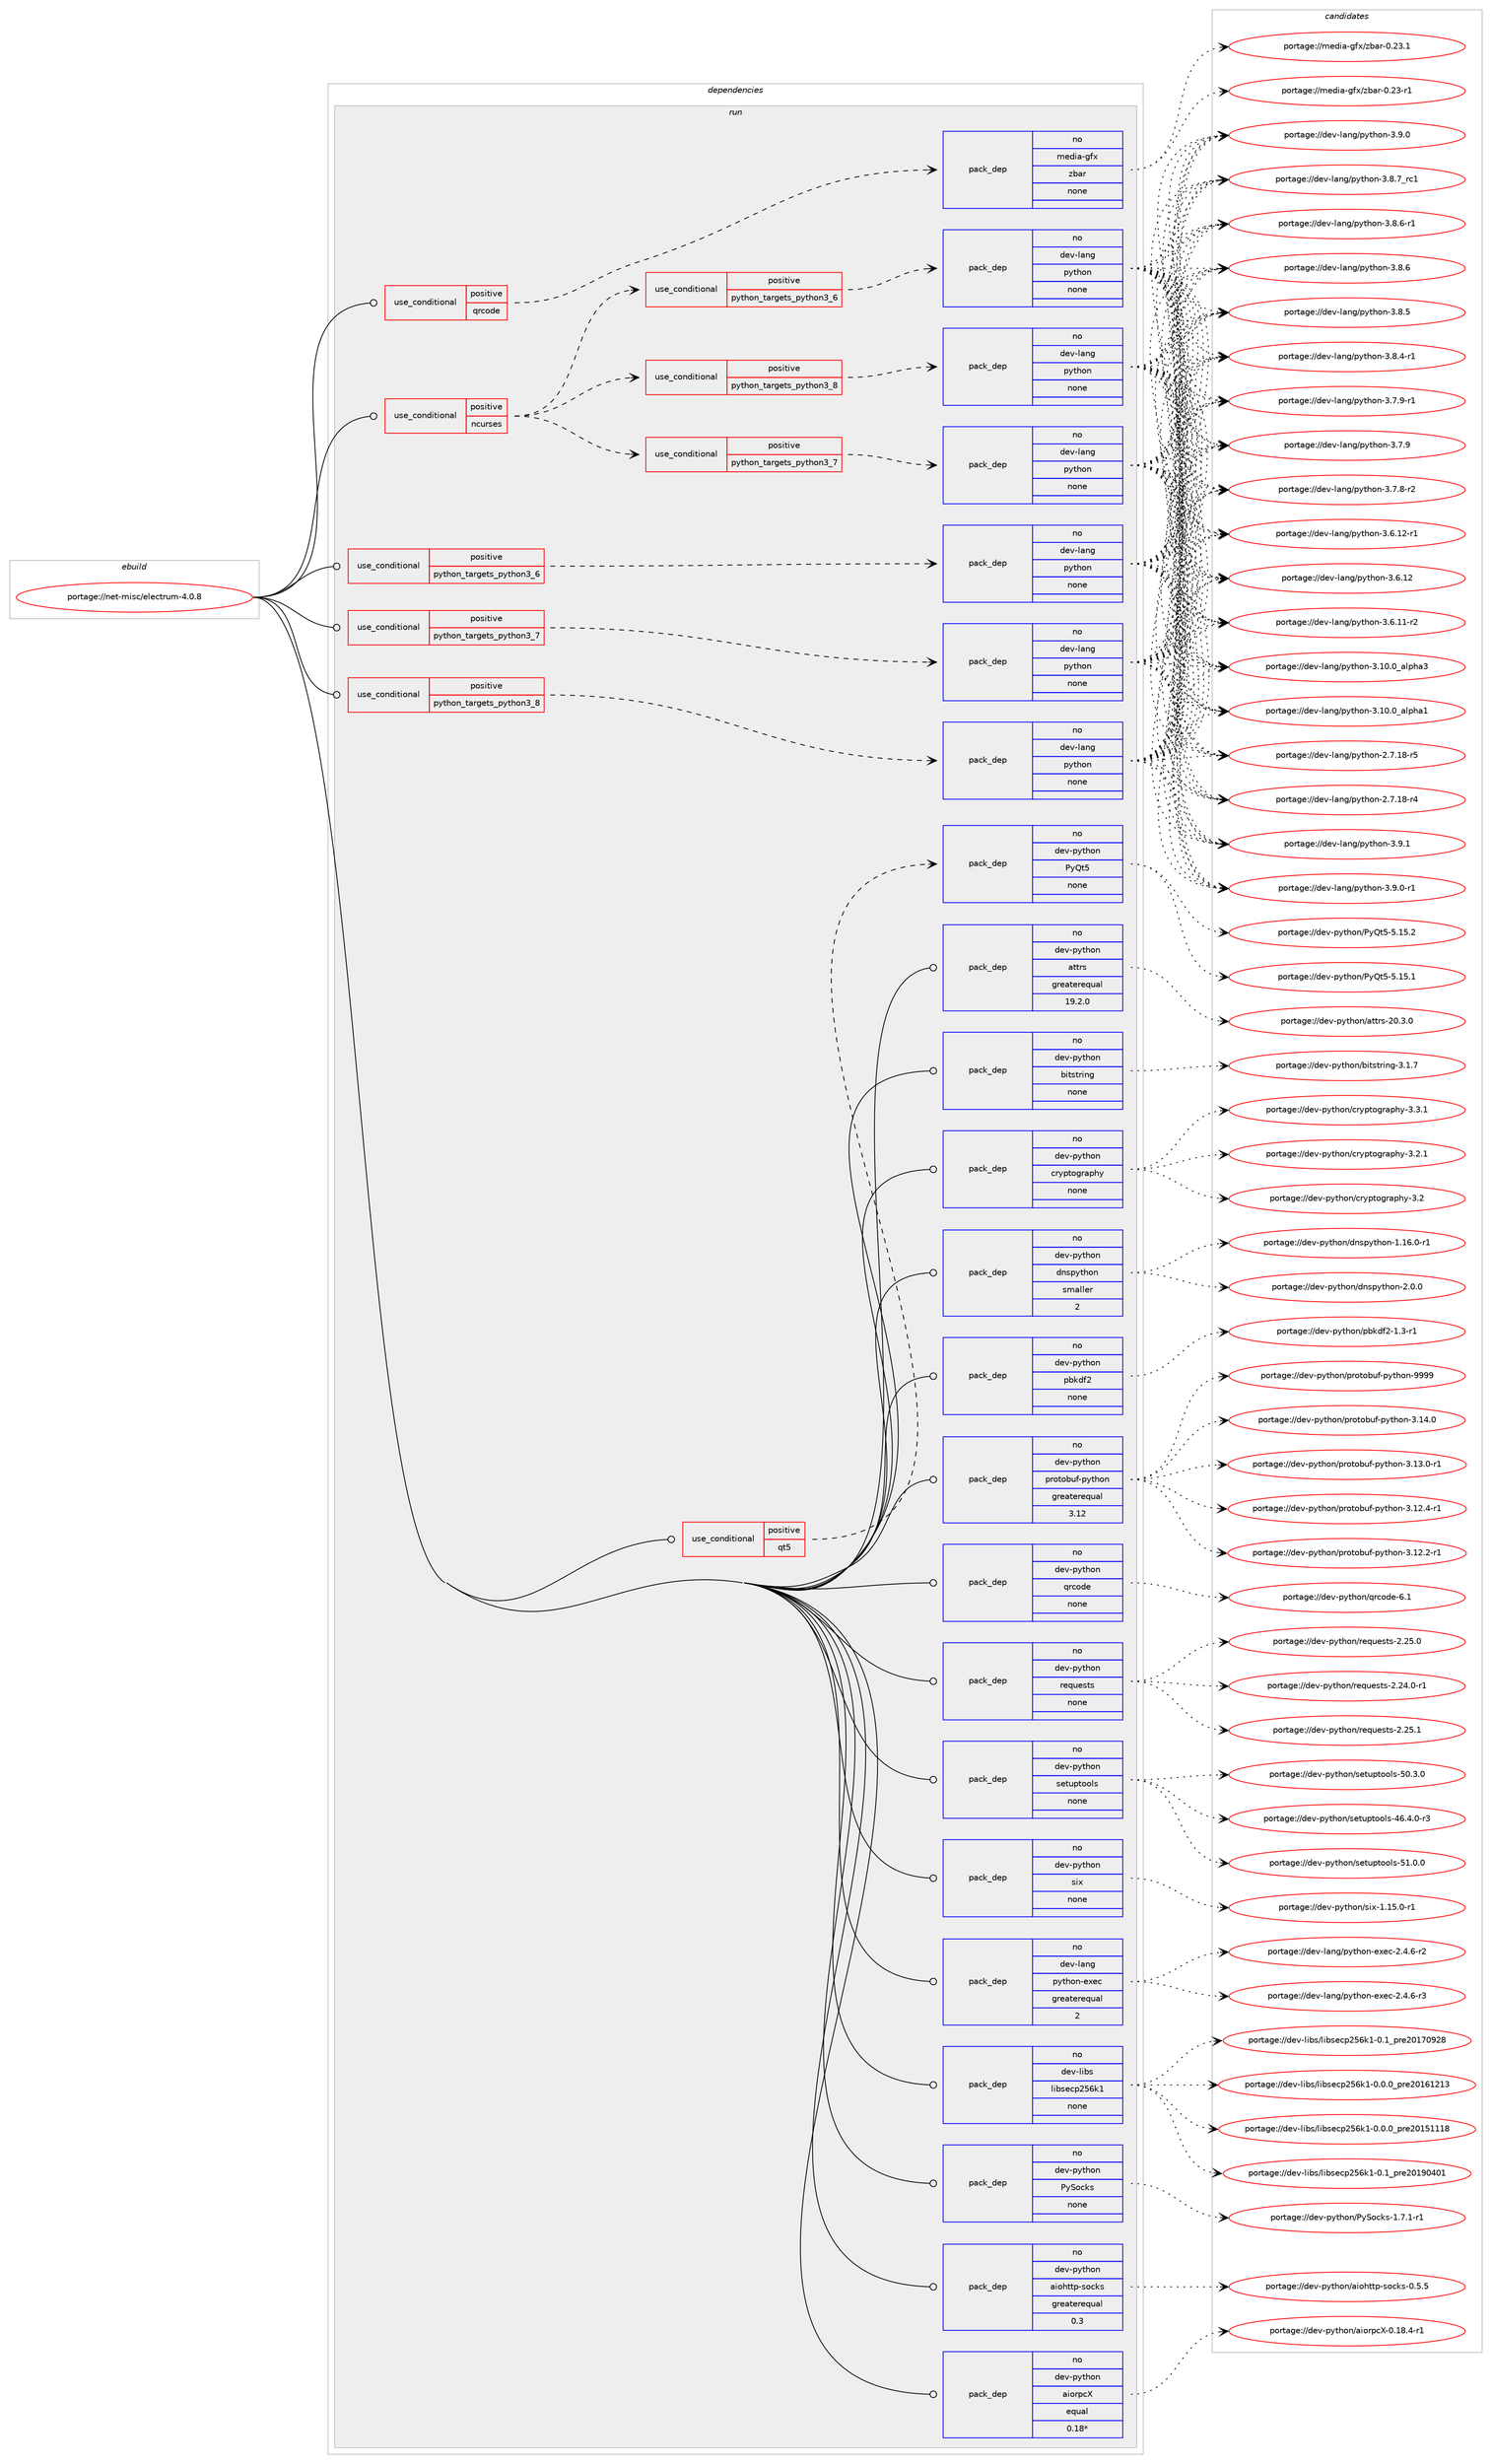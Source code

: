 digraph prolog {

# *************
# Graph options
# *************

newrank=true;
concentrate=true;
compound=true;
graph [rankdir=LR,fontname=Helvetica,fontsize=10,ranksep=1.5];#, ranksep=2.5, nodesep=0.2];
edge  [arrowhead=vee];
node  [fontname=Helvetica,fontsize=10];

# **********
# The ebuild
# **********

subgraph cluster_leftcol {
color=gray;
rank=same;
label=<<i>ebuild</i>>;
id [label="portage://net-misc/electrum-4.0.8", color=red, width=4, href="../net-misc/electrum-4.0.8.svg"];
}

# ****************
# The dependencies
# ****************

subgraph cluster_midcol {
color=gray;
label=<<i>dependencies</i>>;
subgraph cluster_compile {
fillcolor="#eeeeee";
style=filled;
label=<<i>compile</i>>;
}
subgraph cluster_compileandrun {
fillcolor="#eeeeee";
style=filled;
label=<<i>compile and run</i>>;
}
subgraph cluster_run {
fillcolor="#eeeeee";
style=filled;
label=<<i>run</i>>;
subgraph cond2432 {
dependency9612 [label=<<TABLE BORDER="0" CELLBORDER="1" CELLSPACING="0" CELLPADDING="4"><TR><TD ROWSPAN="3" CELLPADDING="10">use_conditional</TD></TR><TR><TD>positive</TD></TR><TR><TD>ncurses</TD></TR></TABLE>>, shape=none, color=red];
subgraph cond2433 {
dependency9613 [label=<<TABLE BORDER="0" CELLBORDER="1" CELLSPACING="0" CELLPADDING="4"><TR><TD ROWSPAN="3" CELLPADDING="10">use_conditional</TD></TR><TR><TD>positive</TD></TR><TR><TD>python_targets_python3_6</TD></TR></TABLE>>, shape=none, color=red];
subgraph pack7062 {
dependency9614 [label=<<TABLE BORDER="0" CELLBORDER="1" CELLSPACING="0" CELLPADDING="4" WIDTH="220"><TR><TD ROWSPAN="6" CELLPADDING="30">pack_dep</TD></TR><TR><TD WIDTH="110">no</TD></TR><TR><TD>dev-lang</TD></TR><TR><TD>python</TD></TR><TR><TD>none</TD></TR><TR><TD></TD></TR></TABLE>>, shape=none, color=blue];
}
dependency9613:e -> dependency9614:w [weight=20,style="dashed",arrowhead="vee"];
}
dependency9612:e -> dependency9613:w [weight=20,style="dashed",arrowhead="vee"];
subgraph cond2434 {
dependency9615 [label=<<TABLE BORDER="0" CELLBORDER="1" CELLSPACING="0" CELLPADDING="4"><TR><TD ROWSPAN="3" CELLPADDING="10">use_conditional</TD></TR><TR><TD>positive</TD></TR><TR><TD>python_targets_python3_7</TD></TR></TABLE>>, shape=none, color=red];
subgraph pack7063 {
dependency9616 [label=<<TABLE BORDER="0" CELLBORDER="1" CELLSPACING="0" CELLPADDING="4" WIDTH="220"><TR><TD ROWSPAN="6" CELLPADDING="30">pack_dep</TD></TR><TR><TD WIDTH="110">no</TD></TR><TR><TD>dev-lang</TD></TR><TR><TD>python</TD></TR><TR><TD>none</TD></TR><TR><TD></TD></TR></TABLE>>, shape=none, color=blue];
}
dependency9615:e -> dependency9616:w [weight=20,style="dashed",arrowhead="vee"];
}
dependency9612:e -> dependency9615:w [weight=20,style="dashed",arrowhead="vee"];
subgraph cond2435 {
dependency9617 [label=<<TABLE BORDER="0" CELLBORDER="1" CELLSPACING="0" CELLPADDING="4"><TR><TD ROWSPAN="3" CELLPADDING="10">use_conditional</TD></TR><TR><TD>positive</TD></TR><TR><TD>python_targets_python3_8</TD></TR></TABLE>>, shape=none, color=red];
subgraph pack7064 {
dependency9618 [label=<<TABLE BORDER="0" CELLBORDER="1" CELLSPACING="0" CELLPADDING="4" WIDTH="220"><TR><TD ROWSPAN="6" CELLPADDING="30">pack_dep</TD></TR><TR><TD WIDTH="110">no</TD></TR><TR><TD>dev-lang</TD></TR><TR><TD>python</TD></TR><TR><TD>none</TD></TR><TR><TD></TD></TR></TABLE>>, shape=none, color=blue];
}
dependency9617:e -> dependency9618:w [weight=20,style="dashed",arrowhead="vee"];
}
dependency9612:e -> dependency9617:w [weight=20,style="dashed",arrowhead="vee"];
}
id:e -> dependency9612:w [weight=20,style="solid",arrowhead="odot"];
subgraph cond2436 {
dependency9619 [label=<<TABLE BORDER="0" CELLBORDER="1" CELLSPACING="0" CELLPADDING="4"><TR><TD ROWSPAN="3" CELLPADDING="10">use_conditional</TD></TR><TR><TD>positive</TD></TR><TR><TD>python_targets_python3_6</TD></TR></TABLE>>, shape=none, color=red];
subgraph pack7065 {
dependency9620 [label=<<TABLE BORDER="0" CELLBORDER="1" CELLSPACING="0" CELLPADDING="4" WIDTH="220"><TR><TD ROWSPAN="6" CELLPADDING="30">pack_dep</TD></TR><TR><TD WIDTH="110">no</TD></TR><TR><TD>dev-lang</TD></TR><TR><TD>python</TD></TR><TR><TD>none</TD></TR><TR><TD></TD></TR></TABLE>>, shape=none, color=blue];
}
dependency9619:e -> dependency9620:w [weight=20,style="dashed",arrowhead="vee"];
}
id:e -> dependency9619:w [weight=20,style="solid",arrowhead="odot"];
subgraph cond2437 {
dependency9621 [label=<<TABLE BORDER="0" CELLBORDER="1" CELLSPACING="0" CELLPADDING="4"><TR><TD ROWSPAN="3" CELLPADDING="10">use_conditional</TD></TR><TR><TD>positive</TD></TR><TR><TD>python_targets_python3_7</TD></TR></TABLE>>, shape=none, color=red];
subgraph pack7066 {
dependency9622 [label=<<TABLE BORDER="0" CELLBORDER="1" CELLSPACING="0" CELLPADDING="4" WIDTH="220"><TR><TD ROWSPAN="6" CELLPADDING="30">pack_dep</TD></TR><TR><TD WIDTH="110">no</TD></TR><TR><TD>dev-lang</TD></TR><TR><TD>python</TD></TR><TR><TD>none</TD></TR><TR><TD></TD></TR></TABLE>>, shape=none, color=blue];
}
dependency9621:e -> dependency9622:w [weight=20,style="dashed",arrowhead="vee"];
}
id:e -> dependency9621:w [weight=20,style="solid",arrowhead="odot"];
subgraph cond2438 {
dependency9623 [label=<<TABLE BORDER="0" CELLBORDER="1" CELLSPACING="0" CELLPADDING="4"><TR><TD ROWSPAN="3" CELLPADDING="10">use_conditional</TD></TR><TR><TD>positive</TD></TR><TR><TD>python_targets_python3_8</TD></TR></TABLE>>, shape=none, color=red];
subgraph pack7067 {
dependency9624 [label=<<TABLE BORDER="0" CELLBORDER="1" CELLSPACING="0" CELLPADDING="4" WIDTH="220"><TR><TD ROWSPAN="6" CELLPADDING="30">pack_dep</TD></TR><TR><TD WIDTH="110">no</TD></TR><TR><TD>dev-lang</TD></TR><TR><TD>python</TD></TR><TR><TD>none</TD></TR><TR><TD></TD></TR></TABLE>>, shape=none, color=blue];
}
dependency9623:e -> dependency9624:w [weight=20,style="dashed",arrowhead="vee"];
}
id:e -> dependency9623:w [weight=20,style="solid",arrowhead="odot"];
subgraph cond2439 {
dependency9625 [label=<<TABLE BORDER="0" CELLBORDER="1" CELLSPACING="0" CELLPADDING="4"><TR><TD ROWSPAN="3" CELLPADDING="10">use_conditional</TD></TR><TR><TD>positive</TD></TR><TR><TD>qrcode</TD></TR></TABLE>>, shape=none, color=red];
subgraph pack7068 {
dependency9626 [label=<<TABLE BORDER="0" CELLBORDER="1" CELLSPACING="0" CELLPADDING="4" WIDTH="220"><TR><TD ROWSPAN="6" CELLPADDING="30">pack_dep</TD></TR><TR><TD WIDTH="110">no</TD></TR><TR><TD>media-gfx</TD></TR><TR><TD>zbar</TD></TR><TR><TD>none</TD></TR><TR><TD></TD></TR></TABLE>>, shape=none, color=blue];
}
dependency9625:e -> dependency9626:w [weight=20,style="dashed",arrowhead="vee"];
}
id:e -> dependency9625:w [weight=20,style="solid",arrowhead="odot"];
subgraph cond2440 {
dependency9627 [label=<<TABLE BORDER="0" CELLBORDER="1" CELLSPACING="0" CELLPADDING="4"><TR><TD ROWSPAN="3" CELLPADDING="10">use_conditional</TD></TR><TR><TD>positive</TD></TR><TR><TD>qt5</TD></TR></TABLE>>, shape=none, color=red];
subgraph pack7069 {
dependency9628 [label=<<TABLE BORDER="0" CELLBORDER="1" CELLSPACING="0" CELLPADDING="4" WIDTH="220"><TR><TD ROWSPAN="6" CELLPADDING="30">pack_dep</TD></TR><TR><TD WIDTH="110">no</TD></TR><TR><TD>dev-python</TD></TR><TR><TD>PyQt5</TD></TR><TR><TD>none</TD></TR><TR><TD></TD></TR></TABLE>>, shape=none, color=blue];
}
dependency9627:e -> dependency9628:w [weight=20,style="dashed",arrowhead="vee"];
}
id:e -> dependency9627:w [weight=20,style="solid",arrowhead="odot"];
subgraph pack7070 {
dependency9629 [label=<<TABLE BORDER="0" CELLBORDER="1" CELLSPACING="0" CELLPADDING="4" WIDTH="220"><TR><TD ROWSPAN="6" CELLPADDING="30">pack_dep</TD></TR><TR><TD WIDTH="110">no</TD></TR><TR><TD>dev-lang</TD></TR><TR><TD>python-exec</TD></TR><TR><TD>greaterequal</TD></TR><TR><TD>2</TD></TR></TABLE>>, shape=none, color=blue];
}
id:e -> dependency9629:w [weight=20,style="solid",arrowhead="odot"];
subgraph pack7071 {
dependency9630 [label=<<TABLE BORDER="0" CELLBORDER="1" CELLSPACING="0" CELLPADDING="4" WIDTH="220"><TR><TD ROWSPAN="6" CELLPADDING="30">pack_dep</TD></TR><TR><TD WIDTH="110">no</TD></TR><TR><TD>dev-libs</TD></TR><TR><TD>libsecp256k1</TD></TR><TR><TD>none</TD></TR><TR><TD></TD></TR></TABLE>>, shape=none, color=blue];
}
id:e -> dependency9630:w [weight=20,style="solid",arrowhead="odot"];
subgraph pack7072 {
dependency9631 [label=<<TABLE BORDER="0" CELLBORDER="1" CELLSPACING="0" CELLPADDING="4" WIDTH="220"><TR><TD ROWSPAN="6" CELLPADDING="30">pack_dep</TD></TR><TR><TD WIDTH="110">no</TD></TR><TR><TD>dev-python</TD></TR><TR><TD>PySocks</TD></TR><TR><TD>none</TD></TR><TR><TD></TD></TR></TABLE>>, shape=none, color=blue];
}
id:e -> dependency9631:w [weight=20,style="solid",arrowhead="odot"];
subgraph pack7073 {
dependency9632 [label=<<TABLE BORDER="0" CELLBORDER="1" CELLSPACING="0" CELLPADDING="4" WIDTH="220"><TR><TD ROWSPAN="6" CELLPADDING="30">pack_dep</TD></TR><TR><TD WIDTH="110">no</TD></TR><TR><TD>dev-python</TD></TR><TR><TD>aiohttp-socks</TD></TR><TR><TD>greaterequal</TD></TR><TR><TD>0.3</TD></TR></TABLE>>, shape=none, color=blue];
}
id:e -> dependency9632:w [weight=20,style="solid",arrowhead="odot"];
subgraph pack7074 {
dependency9633 [label=<<TABLE BORDER="0" CELLBORDER="1" CELLSPACING="0" CELLPADDING="4" WIDTH="220"><TR><TD ROWSPAN="6" CELLPADDING="30">pack_dep</TD></TR><TR><TD WIDTH="110">no</TD></TR><TR><TD>dev-python</TD></TR><TR><TD>aiorpcX</TD></TR><TR><TD>equal</TD></TR><TR><TD>0.18*</TD></TR></TABLE>>, shape=none, color=blue];
}
id:e -> dependency9633:w [weight=20,style="solid",arrowhead="odot"];
subgraph pack7075 {
dependency9634 [label=<<TABLE BORDER="0" CELLBORDER="1" CELLSPACING="0" CELLPADDING="4" WIDTH="220"><TR><TD ROWSPAN="6" CELLPADDING="30">pack_dep</TD></TR><TR><TD WIDTH="110">no</TD></TR><TR><TD>dev-python</TD></TR><TR><TD>attrs</TD></TR><TR><TD>greaterequal</TD></TR><TR><TD>19.2.0</TD></TR></TABLE>>, shape=none, color=blue];
}
id:e -> dependency9634:w [weight=20,style="solid",arrowhead="odot"];
subgraph pack7076 {
dependency9635 [label=<<TABLE BORDER="0" CELLBORDER="1" CELLSPACING="0" CELLPADDING="4" WIDTH="220"><TR><TD ROWSPAN="6" CELLPADDING="30">pack_dep</TD></TR><TR><TD WIDTH="110">no</TD></TR><TR><TD>dev-python</TD></TR><TR><TD>bitstring</TD></TR><TR><TD>none</TD></TR><TR><TD></TD></TR></TABLE>>, shape=none, color=blue];
}
id:e -> dependency9635:w [weight=20,style="solid",arrowhead="odot"];
subgraph pack7077 {
dependency9636 [label=<<TABLE BORDER="0" CELLBORDER="1" CELLSPACING="0" CELLPADDING="4" WIDTH="220"><TR><TD ROWSPAN="6" CELLPADDING="30">pack_dep</TD></TR><TR><TD WIDTH="110">no</TD></TR><TR><TD>dev-python</TD></TR><TR><TD>cryptography</TD></TR><TR><TD>none</TD></TR><TR><TD></TD></TR></TABLE>>, shape=none, color=blue];
}
id:e -> dependency9636:w [weight=20,style="solid",arrowhead="odot"];
subgraph pack7078 {
dependency9637 [label=<<TABLE BORDER="0" CELLBORDER="1" CELLSPACING="0" CELLPADDING="4" WIDTH="220"><TR><TD ROWSPAN="6" CELLPADDING="30">pack_dep</TD></TR><TR><TD WIDTH="110">no</TD></TR><TR><TD>dev-python</TD></TR><TR><TD>dnspython</TD></TR><TR><TD>smaller</TD></TR><TR><TD>2</TD></TR></TABLE>>, shape=none, color=blue];
}
id:e -> dependency9637:w [weight=20,style="solid",arrowhead="odot"];
subgraph pack7079 {
dependency9638 [label=<<TABLE BORDER="0" CELLBORDER="1" CELLSPACING="0" CELLPADDING="4" WIDTH="220"><TR><TD ROWSPAN="6" CELLPADDING="30">pack_dep</TD></TR><TR><TD WIDTH="110">no</TD></TR><TR><TD>dev-python</TD></TR><TR><TD>pbkdf2</TD></TR><TR><TD>none</TD></TR><TR><TD></TD></TR></TABLE>>, shape=none, color=blue];
}
id:e -> dependency9638:w [weight=20,style="solid",arrowhead="odot"];
subgraph pack7080 {
dependency9639 [label=<<TABLE BORDER="0" CELLBORDER="1" CELLSPACING="0" CELLPADDING="4" WIDTH="220"><TR><TD ROWSPAN="6" CELLPADDING="30">pack_dep</TD></TR><TR><TD WIDTH="110">no</TD></TR><TR><TD>dev-python</TD></TR><TR><TD>protobuf-python</TD></TR><TR><TD>greaterequal</TD></TR><TR><TD>3.12</TD></TR></TABLE>>, shape=none, color=blue];
}
id:e -> dependency9639:w [weight=20,style="solid",arrowhead="odot"];
subgraph pack7081 {
dependency9640 [label=<<TABLE BORDER="0" CELLBORDER="1" CELLSPACING="0" CELLPADDING="4" WIDTH="220"><TR><TD ROWSPAN="6" CELLPADDING="30">pack_dep</TD></TR><TR><TD WIDTH="110">no</TD></TR><TR><TD>dev-python</TD></TR><TR><TD>qrcode</TD></TR><TR><TD>none</TD></TR><TR><TD></TD></TR></TABLE>>, shape=none, color=blue];
}
id:e -> dependency9640:w [weight=20,style="solid",arrowhead="odot"];
subgraph pack7082 {
dependency9641 [label=<<TABLE BORDER="0" CELLBORDER="1" CELLSPACING="0" CELLPADDING="4" WIDTH="220"><TR><TD ROWSPAN="6" CELLPADDING="30">pack_dep</TD></TR><TR><TD WIDTH="110">no</TD></TR><TR><TD>dev-python</TD></TR><TR><TD>requests</TD></TR><TR><TD>none</TD></TR><TR><TD></TD></TR></TABLE>>, shape=none, color=blue];
}
id:e -> dependency9641:w [weight=20,style="solid",arrowhead="odot"];
subgraph pack7083 {
dependency9642 [label=<<TABLE BORDER="0" CELLBORDER="1" CELLSPACING="0" CELLPADDING="4" WIDTH="220"><TR><TD ROWSPAN="6" CELLPADDING="30">pack_dep</TD></TR><TR><TD WIDTH="110">no</TD></TR><TR><TD>dev-python</TD></TR><TR><TD>setuptools</TD></TR><TR><TD>none</TD></TR><TR><TD></TD></TR></TABLE>>, shape=none, color=blue];
}
id:e -> dependency9642:w [weight=20,style="solid",arrowhead="odot"];
subgraph pack7084 {
dependency9643 [label=<<TABLE BORDER="0" CELLBORDER="1" CELLSPACING="0" CELLPADDING="4" WIDTH="220"><TR><TD ROWSPAN="6" CELLPADDING="30">pack_dep</TD></TR><TR><TD WIDTH="110">no</TD></TR><TR><TD>dev-python</TD></TR><TR><TD>six</TD></TR><TR><TD>none</TD></TR><TR><TD></TD></TR></TABLE>>, shape=none, color=blue];
}
id:e -> dependency9643:w [weight=20,style="solid",arrowhead="odot"];
}
}

# **************
# The candidates
# **************

subgraph cluster_choices {
rank=same;
color=gray;
label=<<i>candidates</i>>;

subgraph choice7062 {
color=black;
nodesep=1;
choice100101118451089711010347112121116104111110455146574649 [label="portage://dev-lang/python-3.9.1", color=red, width=4,href="../dev-lang/python-3.9.1.svg"];
choice1001011184510897110103471121211161041111104551465746484511449 [label="portage://dev-lang/python-3.9.0-r1", color=red, width=4,href="../dev-lang/python-3.9.0-r1.svg"];
choice100101118451089711010347112121116104111110455146574648 [label="portage://dev-lang/python-3.9.0", color=red, width=4,href="../dev-lang/python-3.9.0.svg"];
choice100101118451089711010347112121116104111110455146564655951149949 [label="portage://dev-lang/python-3.8.7_rc1", color=red, width=4,href="../dev-lang/python-3.8.7_rc1.svg"];
choice1001011184510897110103471121211161041111104551465646544511449 [label="portage://dev-lang/python-3.8.6-r1", color=red, width=4,href="../dev-lang/python-3.8.6-r1.svg"];
choice100101118451089711010347112121116104111110455146564654 [label="portage://dev-lang/python-3.8.6", color=red, width=4,href="../dev-lang/python-3.8.6.svg"];
choice100101118451089711010347112121116104111110455146564653 [label="portage://dev-lang/python-3.8.5", color=red, width=4,href="../dev-lang/python-3.8.5.svg"];
choice1001011184510897110103471121211161041111104551465646524511449 [label="portage://dev-lang/python-3.8.4-r1", color=red, width=4,href="../dev-lang/python-3.8.4-r1.svg"];
choice1001011184510897110103471121211161041111104551465546574511449 [label="portage://dev-lang/python-3.7.9-r1", color=red, width=4,href="../dev-lang/python-3.7.9-r1.svg"];
choice100101118451089711010347112121116104111110455146554657 [label="portage://dev-lang/python-3.7.9", color=red, width=4,href="../dev-lang/python-3.7.9.svg"];
choice1001011184510897110103471121211161041111104551465546564511450 [label="portage://dev-lang/python-3.7.8-r2", color=red, width=4,href="../dev-lang/python-3.7.8-r2.svg"];
choice100101118451089711010347112121116104111110455146544649504511449 [label="portage://dev-lang/python-3.6.12-r1", color=red, width=4,href="../dev-lang/python-3.6.12-r1.svg"];
choice10010111845108971101034711212111610411111045514654464950 [label="portage://dev-lang/python-3.6.12", color=red, width=4,href="../dev-lang/python-3.6.12.svg"];
choice100101118451089711010347112121116104111110455146544649494511450 [label="portage://dev-lang/python-3.6.11-r2", color=red, width=4,href="../dev-lang/python-3.6.11-r2.svg"];
choice1001011184510897110103471121211161041111104551464948464895971081121049751 [label="portage://dev-lang/python-3.10.0_alpha3", color=red, width=4,href="../dev-lang/python-3.10.0_alpha3.svg"];
choice1001011184510897110103471121211161041111104551464948464895971081121049749 [label="portage://dev-lang/python-3.10.0_alpha1", color=red, width=4,href="../dev-lang/python-3.10.0_alpha1.svg"];
choice100101118451089711010347112121116104111110455046554649564511453 [label="portage://dev-lang/python-2.7.18-r5", color=red, width=4,href="../dev-lang/python-2.7.18-r5.svg"];
choice100101118451089711010347112121116104111110455046554649564511452 [label="portage://dev-lang/python-2.7.18-r4", color=red, width=4,href="../dev-lang/python-2.7.18-r4.svg"];
dependency9614:e -> choice100101118451089711010347112121116104111110455146574649:w [style=dotted,weight="100"];
dependency9614:e -> choice1001011184510897110103471121211161041111104551465746484511449:w [style=dotted,weight="100"];
dependency9614:e -> choice100101118451089711010347112121116104111110455146574648:w [style=dotted,weight="100"];
dependency9614:e -> choice100101118451089711010347112121116104111110455146564655951149949:w [style=dotted,weight="100"];
dependency9614:e -> choice1001011184510897110103471121211161041111104551465646544511449:w [style=dotted,weight="100"];
dependency9614:e -> choice100101118451089711010347112121116104111110455146564654:w [style=dotted,weight="100"];
dependency9614:e -> choice100101118451089711010347112121116104111110455146564653:w [style=dotted,weight="100"];
dependency9614:e -> choice1001011184510897110103471121211161041111104551465646524511449:w [style=dotted,weight="100"];
dependency9614:e -> choice1001011184510897110103471121211161041111104551465546574511449:w [style=dotted,weight="100"];
dependency9614:e -> choice100101118451089711010347112121116104111110455146554657:w [style=dotted,weight="100"];
dependency9614:e -> choice1001011184510897110103471121211161041111104551465546564511450:w [style=dotted,weight="100"];
dependency9614:e -> choice100101118451089711010347112121116104111110455146544649504511449:w [style=dotted,weight="100"];
dependency9614:e -> choice10010111845108971101034711212111610411111045514654464950:w [style=dotted,weight="100"];
dependency9614:e -> choice100101118451089711010347112121116104111110455146544649494511450:w [style=dotted,weight="100"];
dependency9614:e -> choice1001011184510897110103471121211161041111104551464948464895971081121049751:w [style=dotted,weight="100"];
dependency9614:e -> choice1001011184510897110103471121211161041111104551464948464895971081121049749:w [style=dotted,weight="100"];
dependency9614:e -> choice100101118451089711010347112121116104111110455046554649564511453:w [style=dotted,weight="100"];
dependency9614:e -> choice100101118451089711010347112121116104111110455046554649564511452:w [style=dotted,weight="100"];
}
subgraph choice7063 {
color=black;
nodesep=1;
choice100101118451089711010347112121116104111110455146574649 [label="portage://dev-lang/python-3.9.1", color=red, width=4,href="../dev-lang/python-3.9.1.svg"];
choice1001011184510897110103471121211161041111104551465746484511449 [label="portage://dev-lang/python-3.9.0-r1", color=red, width=4,href="../dev-lang/python-3.9.0-r1.svg"];
choice100101118451089711010347112121116104111110455146574648 [label="portage://dev-lang/python-3.9.0", color=red, width=4,href="../dev-lang/python-3.9.0.svg"];
choice100101118451089711010347112121116104111110455146564655951149949 [label="portage://dev-lang/python-3.8.7_rc1", color=red, width=4,href="../dev-lang/python-3.8.7_rc1.svg"];
choice1001011184510897110103471121211161041111104551465646544511449 [label="portage://dev-lang/python-3.8.6-r1", color=red, width=4,href="../dev-lang/python-3.8.6-r1.svg"];
choice100101118451089711010347112121116104111110455146564654 [label="portage://dev-lang/python-3.8.6", color=red, width=4,href="../dev-lang/python-3.8.6.svg"];
choice100101118451089711010347112121116104111110455146564653 [label="portage://dev-lang/python-3.8.5", color=red, width=4,href="../dev-lang/python-3.8.5.svg"];
choice1001011184510897110103471121211161041111104551465646524511449 [label="portage://dev-lang/python-3.8.4-r1", color=red, width=4,href="../dev-lang/python-3.8.4-r1.svg"];
choice1001011184510897110103471121211161041111104551465546574511449 [label="portage://dev-lang/python-3.7.9-r1", color=red, width=4,href="../dev-lang/python-3.7.9-r1.svg"];
choice100101118451089711010347112121116104111110455146554657 [label="portage://dev-lang/python-3.7.9", color=red, width=4,href="../dev-lang/python-3.7.9.svg"];
choice1001011184510897110103471121211161041111104551465546564511450 [label="portage://dev-lang/python-3.7.8-r2", color=red, width=4,href="../dev-lang/python-3.7.8-r2.svg"];
choice100101118451089711010347112121116104111110455146544649504511449 [label="portage://dev-lang/python-3.6.12-r1", color=red, width=4,href="../dev-lang/python-3.6.12-r1.svg"];
choice10010111845108971101034711212111610411111045514654464950 [label="portage://dev-lang/python-3.6.12", color=red, width=4,href="../dev-lang/python-3.6.12.svg"];
choice100101118451089711010347112121116104111110455146544649494511450 [label="portage://dev-lang/python-3.6.11-r2", color=red, width=4,href="../dev-lang/python-3.6.11-r2.svg"];
choice1001011184510897110103471121211161041111104551464948464895971081121049751 [label="portage://dev-lang/python-3.10.0_alpha3", color=red, width=4,href="../dev-lang/python-3.10.0_alpha3.svg"];
choice1001011184510897110103471121211161041111104551464948464895971081121049749 [label="portage://dev-lang/python-3.10.0_alpha1", color=red, width=4,href="../dev-lang/python-3.10.0_alpha1.svg"];
choice100101118451089711010347112121116104111110455046554649564511453 [label="portage://dev-lang/python-2.7.18-r5", color=red, width=4,href="../dev-lang/python-2.7.18-r5.svg"];
choice100101118451089711010347112121116104111110455046554649564511452 [label="portage://dev-lang/python-2.7.18-r4", color=red, width=4,href="../dev-lang/python-2.7.18-r4.svg"];
dependency9616:e -> choice100101118451089711010347112121116104111110455146574649:w [style=dotted,weight="100"];
dependency9616:e -> choice1001011184510897110103471121211161041111104551465746484511449:w [style=dotted,weight="100"];
dependency9616:e -> choice100101118451089711010347112121116104111110455146574648:w [style=dotted,weight="100"];
dependency9616:e -> choice100101118451089711010347112121116104111110455146564655951149949:w [style=dotted,weight="100"];
dependency9616:e -> choice1001011184510897110103471121211161041111104551465646544511449:w [style=dotted,weight="100"];
dependency9616:e -> choice100101118451089711010347112121116104111110455146564654:w [style=dotted,weight="100"];
dependency9616:e -> choice100101118451089711010347112121116104111110455146564653:w [style=dotted,weight="100"];
dependency9616:e -> choice1001011184510897110103471121211161041111104551465646524511449:w [style=dotted,weight="100"];
dependency9616:e -> choice1001011184510897110103471121211161041111104551465546574511449:w [style=dotted,weight="100"];
dependency9616:e -> choice100101118451089711010347112121116104111110455146554657:w [style=dotted,weight="100"];
dependency9616:e -> choice1001011184510897110103471121211161041111104551465546564511450:w [style=dotted,weight="100"];
dependency9616:e -> choice100101118451089711010347112121116104111110455146544649504511449:w [style=dotted,weight="100"];
dependency9616:e -> choice10010111845108971101034711212111610411111045514654464950:w [style=dotted,weight="100"];
dependency9616:e -> choice100101118451089711010347112121116104111110455146544649494511450:w [style=dotted,weight="100"];
dependency9616:e -> choice1001011184510897110103471121211161041111104551464948464895971081121049751:w [style=dotted,weight="100"];
dependency9616:e -> choice1001011184510897110103471121211161041111104551464948464895971081121049749:w [style=dotted,weight="100"];
dependency9616:e -> choice100101118451089711010347112121116104111110455046554649564511453:w [style=dotted,weight="100"];
dependency9616:e -> choice100101118451089711010347112121116104111110455046554649564511452:w [style=dotted,weight="100"];
}
subgraph choice7064 {
color=black;
nodesep=1;
choice100101118451089711010347112121116104111110455146574649 [label="portage://dev-lang/python-3.9.1", color=red, width=4,href="../dev-lang/python-3.9.1.svg"];
choice1001011184510897110103471121211161041111104551465746484511449 [label="portage://dev-lang/python-3.9.0-r1", color=red, width=4,href="../dev-lang/python-3.9.0-r1.svg"];
choice100101118451089711010347112121116104111110455146574648 [label="portage://dev-lang/python-3.9.0", color=red, width=4,href="../dev-lang/python-3.9.0.svg"];
choice100101118451089711010347112121116104111110455146564655951149949 [label="portage://dev-lang/python-3.8.7_rc1", color=red, width=4,href="../dev-lang/python-3.8.7_rc1.svg"];
choice1001011184510897110103471121211161041111104551465646544511449 [label="portage://dev-lang/python-3.8.6-r1", color=red, width=4,href="../dev-lang/python-3.8.6-r1.svg"];
choice100101118451089711010347112121116104111110455146564654 [label="portage://dev-lang/python-3.8.6", color=red, width=4,href="../dev-lang/python-3.8.6.svg"];
choice100101118451089711010347112121116104111110455146564653 [label="portage://dev-lang/python-3.8.5", color=red, width=4,href="../dev-lang/python-3.8.5.svg"];
choice1001011184510897110103471121211161041111104551465646524511449 [label="portage://dev-lang/python-3.8.4-r1", color=red, width=4,href="../dev-lang/python-3.8.4-r1.svg"];
choice1001011184510897110103471121211161041111104551465546574511449 [label="portage://dev-lang/python-3.7.9-r1", color=red, width=4,href="../dev-lang/python-3.7.9-r1.svg"];
choice100101118451089711010347112121116104111110455146554657 [label="portage://dev-lang/python-3.7.9", color=red, width=4,href="../dev-lang/python-3.7.9.svg"];
choice1001011184510897110103471121211161041111104551465546564511450 [label="portage://dev-lang/python-3.7.8-r2", color=red, width=4,href="../dev-lang/python-3.7.8-r2.svg"];
choice100101118451089711010347112121116104111110455146544649504511449 [label="portage://dev-lang/python-3.6.12-r1", color=red, width=4,href="../dev-lang/python-3.6.12-r1.svg"];
choice10010111845108971101034711212111610411111045514654464950 [label="portage://dev-lang/python-3.6.12", color=red, width=4,href="../dev-lang/python-3.6.12.svg"];
choice100101118451089711010347112121116104111110455146544649494511450 [label="portage://dev-lang/python-3.6.11-r2", color=red, width=4,href="../dev-lang/python-3.6.11-r2.svg"];
choice1001011184510897110103471121211161041111104551464948464895971081121049751 [label="portage://dev-lang/python-3.10.0_alpha3", color=red, width=4,href="../dev-lang/python-3.10.0_alpha3.svg"];
choice1001011184510897110103471121211161041111104551464948464895971081121049749 [label="portage://dev-lang/python-3.10.0_alpha1", color=red, width=4,href="../dev-lang/python-3.10.0_alpha1.svg"];
choice100101118451089711010347112121116104111110455046554649564511453 [label="portage://dev-lang/python-2.7.18-r5", color=red, width=4,href="../dev-lang/python-2.7.18-r5.svg"];
choice100101118451089711010347112121116104111110455046554649564511452 [label="portage://dev-lang/python-2.7.18-r4", color=red, width=4,href="../dev-lang/python-2.7.18-r4.svg"];
dependency9618:e -> choice100101118451089711010347112121116104111110455146574649:w [style=dotted,weight="100"];
dependency9618:e -> choice1001011184510897110103471121211161041111104551465746484511449:w [style=dotted,weight="100"];
dependency9618:e -> choice100101118451089711010347112121116104111110455146574648:w [style=dotted,weight="100"];
dependency9618:e -> choice100101118451089711010347112121116104111110455146564655951149949:w [style=dotted,weight="100"];
dependency9618:e -> choice1001011184510897110103471121211161041111104551465646544511449:w [style=dotted,weight="100"];
dependency9618:e -> choice100101118451089711010347112121116104111110455146564654:w [style=dotted,weight="100"];
dependency9618:e -> choice100101118451089711010347112121116104111110455146564653:w [style=dotted,weight="100"];
dependency9618:e -> choice1001011184510897110103471121211161041111104551465646524511449:w [style=dotted,weight="100"];
dependency9618:e -> choice1001011184510897110103471121211161041111104551465546574511449:w [style=dotted,weight="100"];
dependency9618:e -> choice100101118451089711010347112121116104111110455146554657:w [style=dotted,weight="100"];
dependency9618:e -> choice1001011184510897110103471121211161041111104551465546564511450:w [style=dotted,weight="100"];
dependency9618:e -> choice100101118451089711010347112121116104111110455146544649504511449:w [style=dotted,weight="100"];
dependency9618:e -> choice10010111845108971101034711212111610411111045514654464950:w [style=dotted,weight="100"];
dependency9618:e -> choice100101118451089711010347112121116104111110455146544649494511450:w [style=dotted,weight="100"];
dependency9618:e -> choice1001011184510897110103471121211161041111104551464948464895971081121049751:w [style=dotted,weight="100"];
dependency9618:e -> choice1001011184510897110103471121211161041111104551464948464895971081121049749:w [style=dotted,weight="100"];
dependency9618:e -> choice100101118451089711010347112121116104111110455046554649564511453:w [style=dotted,weight="100"];
dependency9618:e -> choice100101118451089711010347112121116104111110455046554649564511452:w [style=dotted,weight="100"];
}
subgraph choice7065 {
color=black;
nodesep=1;
choice100101118451089711010347112121116104111110455146574649 [label="portage://dev-lang/python-3.9.1", color=red, width=4,href="../dev-lang/python-3.9.1.svg"];
choice1001011184510897110103471121211161041111104551465746484511449 [label="portage://dev-lang/python-3.9.0-r1", color=red, width=4,href="../dev-lang/python-3.9.0-r1.svg"];
choice100101118451089711010347112121116104111110455146574648 [label="portage://dev-lang/python-3.9.0", color=red, width=4,href="../dev-lang/python-3.9.0.svg"];
choice100101118451089711010347112121116104111110455146564655951149949 [label="portage://dev-lang/python-3.8.7_rc1", color=red, width=4,href="../dev-lang/python-3.8.7_rc1.svg"];
choice1001011184510897110103471121211161041111104551465646544511449 [label="portage://dev-lang/python-3.8.6-r1", color=red, width=4,href="../dev-lang/python-3.8.6-r1.svg"];
choice100101118451089711010347112121116104111110455146564654 [label="portage://dev-lang/python-3.8.6", color=red, width=4,href="../dev-lang/python-3.8.6.svg"];
choice100101118451089711010347112121116104111110455146564653 [label="portage://dev-lang/python-3.8.5", color=red, width=4,href="../dev-lang/python-3.8.5.svg"];
choice1001011184510897110103471121211161041111104551465646524511449 [label="portage://dev-lang/python-3.8.4-r1", color=red, width=4,href="../dev-lang/python-3.8.4-r1.svg"];
choice1001011184510897110103471121211161041111104551465546574511449 [label="portage://dev-lang/python-3.7.9-r1", color=red, width=4,href="../dev-lang/python-3.7.9-r1.svg"];
choice100101118451089711010347112121116104111110455146554657 [label="portage://dev-lang/python-3.7.9", color=red, width=4,href="../dev-lang/python-3.7.9.svg"];
choice1001011184510897110103471121211161041111104551465546564511450 [label="portage://dev-lang/python-3.7.8-r2", color=red, width=4,href="../dev-lang/python-3.7.8-r2.svg"];
choice100101118451089711010347112121116104111110455146544649504511449 [label="portage://dev-lang/python-3.6.12-r1", color=red, width=4,href="../dev-lang/python-3.6.12-r1.svg"];
choice10010111845108971101034711212111610411111045514654464950 [label="portage://dev-lang/python-3.6.12", color=red, width=4,href="../dev-lang/python-3.6.12.svg"];
choice100101118451089711010347112121116104111110455146544649494511450 [label="portage://dev-lang/python-3.6.11-r2", color=red, width=4,href="../dev-lang/python-3.6.11-r2.svg"];
choice1001011184510897110103471121211161041111104551464948464895971081121049751 [label="portage://dev-lang/python-3.10.0_alpha3", color=red, width=4,href="../dev-lang/python-3.10.0_alpha3.svg"];
choice1001011184510897110103471121211161041111104551464948464895971081121049749 [label="portage://dev-lang/python-3.10.0_alpha1", color=red, width=4,href="../dev-lang/python-3.10.0_alpha1.svg"];
choice100101118451089711010347112121116104111110455046554649564511453 [label="portage://dev-lang/python-2.7.18-r5", color=red, width=4,href="../dev-lang/python-2.7.18-r5.svg"];
choice100101118451089711010347112121116104111110455046554649564511452 [label="portage://dev-lang/python-2.7.18-r4", color=red, width=4,href="../dev-lang/python-2.7.18-r4.svg"];
dependency9620:e -> choice100101118451089711010347112121116104111110455146574649:w [style=dotted,weight="100"];
dependency9620:e -> choice1001011184510897110103471121211161041111104551465746484511449:w [style=dotted,weight="100"];
dependency9620:e -> choice100101118451089711010347112121116104111110455146574648:w [style=dotted,weight="100"];
dependency9620:e -> choice100101118451089711010347112121116104111110455146564655951149949:w [style=dotted,weight="100"];
dependency9620:e -> choice1001011184510897110103471121211161041111104551465646544511449:w [style=dotted,weight="100"];
dependency9620:e -> choice100101118451089711010347112121116104111110455146564654:w [style=dotted,weight="100"];
dependency9620:e -> choice100101118451089711010347112121116104111110455146564653:w [style=dotted,weight="100"];
dependency9620:e -> choice1001011184510897110103471121211161041111104551465646524511449:w [style=dotted,weight="100"];
dependency9620:e -> choice1001011184510897110103471121211161041111104551465546574511449:w [style=dotted,weight="100"];
dependency9620:e -> choice100101118451089711010347112121116104111110455146554657:w [style=dotted,weight="100"];
dependency9620:e -> choice1001011184510897110103471121211161041111104551465546564511450:w [style=dotted,weight="100"];
dependency9620:e -> choice100101118451089711010347112121116104111110455146544649504511449:w [style=dotted,weight="100"];
dependency9620:e -> choice10010111845108971101034711212111610411111045514654464950:w [style=dotted,weight="100"];
dependency9620:e -> choice100101118451089711010347112121116104111110455146544649494511450:w [style=dotted,weight="100"];
dependency9620:e -> choice1001011184510897110103471121211161041111104551464948464895971081121049751:w [style=dotted,weight="100"];
dependency9620:e -> choice1001011184510897110103471121211161041111104551464948464895971081121049749:w [style=dotted,weight="100"];
dependency9620:e -> choice100101118451089711010347112121116104111110455046554649564511453:w [style=dotted,weight="100"];
dependency9620:e -> choice100101118451089711010347112121116104111110455046554649564511452:w [style=dotted,weight="100"];
}
subgraph choice7066 {
color=black;
nodesep=1;
choice100101118451089711010347112121116104111110455146574649 [label="portage://dev-lang/python-3.9.1", color=red, width=4,href="../dev-lang/python-3.9.1.svg"];
choice1001011184510897110103471121211161041111104551465746484511449 [label="portage://dev-lang/python-3.9.0-r1", color=red, width=4,href="../dev-lang/python-3.9.0-r1.svg"];
choice100101118451089711010347112121116104111110455146574648 [label="portage://dev-lang/python-3.9.0", color=red, width=4,href="../dev-lang/python-3.9.0.svg"];
choice100101118451089711010347112121116104111110455146564655951149949 [label="portage://dev-lang/python-3.8.7_rc1", color=red, width=4,href="../dev-lang/python-3.8.7_rc1.svg"];
choice1001011184510897110103471121211161041111104551465646544511449 [label="portage://dev-lang/python-3.8.6-r1", color=red, width=4,href="../dev-lang/python-3.8.6-r1.svg"];
choice100101118451089711010347112121116104111110455146564654 [label="portage://dev-lang/python-3.8.6", color=red, width=4,href="../dev-lang/python-3.8.6.svg"];
choice100101118451089711010347112121116104111110455146564653 [label="portage://dev-lang/python-3.8.5", color=red, width=4,href="../dev-lang/python-3.8.5.svg"];
choice1001011184510897110103471121211161041111104551465646524511449 [label="portage://dev-lang/python-3.8.4-r1", color=red, width=4,href="../dev-lang/python-3.8.4-r1.svg"];
choice1001011184510897110103471121211161041111104551465546574511449 [label="portage://dev-lang/python-3.7.9-r1", color=red, width=4,href="../dev-lang/python-3.7.9-r1.svg"];
choice100101118451089711010347112121116104111110455146554657 [label="portage://dev-lang/python-3.7.9", color=red, width=4,href="../dev-lang/python-3.7.9.svg"];
choice1001011184510897110103471121211161041111104551465546564511450 [label="portage://dev-lang/python-3.7.8-r2", color=red, width=4,href="../dev-lang/python-3.7.8-r2.svg"];
choice100101118451089711010347112121116104111110455146544649504511449 [label="portage://dev-lang/python-3.6.12-r1", color=red, width=4,href="../dev-lang/python-3.6.12-r1.svg"];
choice10010111845108971101034711212111610411111045514654464950 [label="portage://dev-lang/python-3.6.12", color=red, width=4,href="../dev-lang/python-3.6.12.svg"];
choice100101118451089711010347112121116104111110455146544649494511450 [label="portage://dev-lang/python-3.6.11-r2", color=red, width=4,href="../dev-lang/python-3.6.11-r2.svg"];
choice1001011184510897110103471121211161041111104551464948464895971081121049751 [label="portage://dev-lang/python-3.10.0_alpha3", color=red, width=4,href="../dev-lang/python-3.10.0_alpha3.svg"];
choice1001011184510897110103471121211161041111104551464948464895971081121049749 [label="portage://dev-lang/python-3.10.0_alpha1", color=red, width=4,href="../dev-lang/python-3.10.0_alpha1.svg"];
choice100101118451089711010347112121116104111110455046554649564511453 [label="portage://dev-lang/python-2.7.18-r5", color=red, width=4,href="../dev-lang/python-2.7.18-r5.svg"];
choice100101118451089711010347112121116104111110455046554649564511452 [label="portage://dev-lang/python-2.7.18-r4", color=red, width=4,href="../dev-lang/python-2.7.18-r4.svg"];
dependency9622:e -> choice100101118451089711010347112121116104111110455146574649:w [style=dotted,weight="100"];
dependency9622:e -> choice1001011184510897110103471121211161041111104551465746484511449:w [style=dotted,weight="100"];
dependency9622:e -> choice100101118451089711010347112121116104111110455146574648:w [style=dotted,weight="100"];
dependency9622:e -> choice100101118451089711010347112121116104111110455146564655951149949:w [style=dotted,weight="100"];
dependency9622:e -> choice1001011184510897110103471121211161041111104551465646544511449:w [style=dotted,weight="100"];
dependency9622:e -> choice100101118451089711010347112121116104111110455146564654:w [style=dotted,weight="100"];
dependency9622:e -> choice100101118451089711010347112121116104111110455146564653:w [style=dotted,weight="100"];
dependency9622:e -> choice1001011184510897110103471121211161041111104551465646524511449:w [style=dotted,weight="100"];
dependency9622:e -> choice1001011184510897110103471121211161041111104551465546574511449:w [style=dotted,weight="100"];
dependency9622:e -> choice100101118451089711010347112121116104111110455146554657:w [style=dotted,weight="100"];
dependency9622:e -> choice1001011184510897110103471121211161041111104551465546564511450:w [style=dotted,weight="100"];
dependency9622:e -> choice100101118451089711010347112121116104111110455146544649504511449:w [style=dotted,weight="100"];
dependency9622:e -> choice10010111845108971101034711212111610411111045514654464950:w [style=dotted,weight="100"];
dependency9622:e -> choice100101118451089711010347112121116104111110455146544649494511450:w [style=dotted,weight="100"];
dependency9622:e -> choice1001011184510897110103471121211161041111104551464948464895971081121049751:w [style=dotted,weight="100"];
dependency9622:e -> choice1001011184510897110103471121211161041111104551464948464895971081121049749:w [style=dotted,weight="100"];
dependency9622:e -> choice100101118451089711010347112121116104111110455046554649564511453:w [style=dotted,weight="100"];
dependency9622:e -> choice100101118451089711010347112121116104111110455046554649564511452:w [style=dotted,weight="100"];
}
subgraph choice7067 {
color=black;
nodesep=1;
choice100101118451089711010347112121116104111110455146574649 [label="portage://dev-lang/python-3.9.1", color=red, width=4,href="../dev-lang/python-3.9.1.svg"];
choice1001011184510897110103471121211161041111104551465746484511449 [label="portage://dev-lang/python-3.9.0-r1", color=red, width=4,href="../dev-lang/python-3.9.0-r1.svg"];
choice100101118451089711010347112121116104111110455146574648 [label="portage://dev-lang/python-3.9.0", color=red, width=4,href="../dev-lang/python-3.9.0.svg"];
choice100101118451089711010347112121116104111110455146564655951149949 [label="portage://dev-lang/python-3.8.7_rc1", color=red, width=4,href="../dev-lang/python-3.8.7_rc1.svg"];
choice1001011184510897110103471121211161041111104551465646544511449 [label="portage://dev-lang/python-3.8.6-r1", color=red, width=4,href="../dev-lang/python-3.8.6-r1.svg"];
choice100101118451089711010347112121116104111110455146564654 [label="portage://dev-lang/python-3.8.6", color=red, width=4,href="../dev-lang/python-3.8.6.svg"];
choice100101118451089711010347112121116104111110455146564653 [label="portage://dev-lang/python-3.8.5", color=red, width=4,href="../dev-lang/python-3.8.5.svg"];
choice1001011184510897110103471121211161041111104551465646524511449 [label="portage://dev-lang/python-3.8.4-r1", color=red, width=4,href="../dev-lang/python-3.8.4-r1.svg"];
choice1001011184510897110103471121211161041111104551465546574511449 [label="portage://dev-lang/python-3.7.9-r1", color=red, width=4,href="../dev-lang/python-3.7.9-r1.svg"];
choice100101118451089711010347112121116104111110455146554657 [label="portage://dev-lang/python-3.7.9", color=red, width=4,href="../dev-lang/python-3.7.9.svg"];
choice1001011184510897110103471121211161041111104551465546564511450 [label="portage://dev-lang/python-3.7.8-r2", color=red, width=4,href="../dev-lang/python-3.7.8-r2.svg"];
choice100101118451089711010347112121116104111110455146544649504511449 [label="portage://dev-lang/python-3.6.12-r1", color=red, width=4,href="../dev-lang/python-3.6.12-r1.svg"];
choice10010111845108971101034711212111610411111045514654464950 [label="portage://dev-lang/python-3.6.12", color=red, width=4,href="../dev-lang/python-3.6.12.svg"];
choice100101118451089711010347112121116104111110455146544649494511450 [label="portage://dev-lang/python-3.6.11-r2", color=red, width=4,href="../dev-lang/python-3.6.11-r2.svg"];
choice1001011184510897110103471121211161041111104551464948464895971081121049751 [label="portage://dev-lang/python-3.10.0_alpha3", color=red, width=4,href="../dev-lang/python-3.10.0_alpha3.svg"];
choice1001011184510897110103471121211161041111104551464948464895971081121049749 [label="portage://dev-lang/python-3.10.0_alpha1", color=red, width=4,href="../dev-lang/python-3.10.0_alpha1.svg"];
choice100101118451089711010347112121116104111110455046554649564511453 [label="portage://dev-lang/python-2.7.18-r5", color=red, width=4,href="../dev-lang/python-2.7.18-r5.svg"];
choice100101118451089711010347112121116104111110455046554649564511452 [label="portage://dev-lang/python-2.7.18-r4", color=red, width=4,href="../dev-lang/python-2.7.18-r4.svg"];
dependency9624:e -> choice100101118451089711010347112121116104111110455146574649:w [style=dotted,weight="100"];
dependency9624:e -> choice1001011184510897110103471121211161041111104551465746484511449:w [style=dotted,weight="100"];
dependency9624:e -> choice100101118451089711010347112121116104111110455146574648:w [style=dotted,weight="100"];
dependency9624:e -> choice100101118451089711010347112121116104111110455146564655951149949:w [style=dotted,weight="100"];
dependency9624:e -> choice1001011184510897110103471121211161041111104551465646544511449:w [style=dotted,weight="100"];
dependency9624:e -> choice100101118451089711010347112121116104111110455146564654:w [style=dotted,weight="100"];
dependency9624:e -> choice100101118451089711010347112121116104111110455146564653:w [style=dotted,weight="100"];
dependency9624:e -> choice1001011184510897110103471121211161041111104551465646524511449:w [style=dotted,weight="100"];
dependency9624:e -> choice1001011184510897110103471121211161041111104551465546574511449:w [style=dotted,weight="100"];
dependency9624:e -> choice100101118451089711010347112121116104111110455146554657:w [style=dotted,weight="100"];
dependency9624:e -> choice1001011184510897110103471121211161041111104551465546564511450:w [style=dotted,weight="100"];
dependency9624:e -> choice100101118451089711010347112121116104111110455146544649504511449:w [style=dotted,weight="100"];
dependency9624:e -> choice10010111845108971101034711212111610411111045514654464950:w [style=dotted,weight="100"];
dependency9624:e -> choice100101118451089711010347112121116104111110455146544649494511450:w [style=dotted,weight="100"];
dependency9624:e -> choice1001011184510897110103471121211161041111104551464948464895971081121049751:w [style=dotted,weight="100"];
dependency9624:e -> choice1001011184510897110103471121211161041111104551464948464895971081121049749:w [style=dotted,weight="100"];
dependency9624:e -> choice100101118451089711010347112121116104111110455046554649564511453:w [style=dotted,weight="100"];
dependency9624:e -> choice100101118451089711010347112121116104111110455046554649564511452:w [style=dotted,weight="100"];
}
subgraph choice7068 {
color=black;
nodesep=1;
choice109101100105974510310212047122989711445484650514649 [label="portage://media-gfx/zbar-0.23.1", color=red, width=4,href="../media-gfx/zbar-0.23.1.svg"];
choice109101100105974510310212047122989711445484650514511449 [label="portage://media-gfx/zbar-0.23-r1", color=red, width=4,href="../media-gfx/zbar-0.23-r1.svg"];
dependency9626:e -> choice109101100105974510310212047122989711445484650514649:w [style=dotted,weight="100"];
dependency9626:e -> choice109101100105974510310212047122989711445484650514511449:w [style=dotted,weight="100"];
}
subgraph choice7069 {
color=black;
nodesep=1;
choice100101118451121211161041111104780121811165345534649534650 [label="portage://dev-python/PyQt5-5.15.2", color=red, width=4,href="../dev-python/PyQt5-5.15.2.svg"];
choice100101118451121211161041111104780121811165345534649534649 [label="portage://dev-python/PyQt5-5.15.1", color=red, width=4,href="../dev-python/PyQt5-5.15.1.svg"];
dependency9628:e -> choice100101118451121211161041111104780121811165345534649534650:w [style=dotted,weight="100"];
dependency9628:e -> choice100101118451121211161041111104780121811165345534649534649:w [style=dotted,weight="100"];
}
subgraph choice7070 {
color=black;
nodesep=1;
choice10010111845108971101034711212111610411111045101120101994550465246544511451 [label="portage://dev-lang/python-exec-2.4.6-r3", color=red, width=4,href="../dev-lang/python-exec-2.4.6-r3.svg"];
choice10010111845108971101034711212111610411111045101120101994550465246544511450 [label="portage://dev-lang/python-exec-2.4.6-r2", color=red, width=4,href="../dev-lang/python-exec-2.4.6-r2.svg"];
dependency9629:e -> choice10010111845108971101034711212111610411111045101120101994550465246544511451:w [style=dotted,weight="100"];
dependency9629:e -> choice10010111845108971101034711212111610411111045101120101994550465246544511450:w [style=dotted,weight="100"];
}
subgraph choice7071 {
color=black;
nodesep=1;
choice10010111845108105981154710810598115101991125053541074945484649951121141015048495748524849 [label="portage://dev-libs/libsecp256k1-0.1_pre20190401", color=red, width=4,href="../dev-libs/libsecp256k1-0.1_pre20190401.svg"];
choice10010111845108105981154710810598115101991125053541074945484649951121141015048495548575056 [label="portage://dev-libs/libsecp256k1-0.1_pre20170928", color=red, width=4,href="../dev-libs/libsecp256k1-0.1_pre20170928.svg"];
choice100101118451081059811547108105981151019911250535410749454846484648951121141015048495449504951 [label="portage://dev-libs/libsecp256k1-0.0.0_pre20161213", color=red, width=4,href="../dev-libs/libsecp256k1-0.0.0_pre20161213.svg"];
choice100101118451081059811547108105981151019911250535410749454846484648951121141015048495349494956 [label="portage://dev-libs/libsecp256k1-0.0.0_pre20151118", color=red, width=4,href="../dev-libs/libsecp256k1-0.0.0_pre20151118.svg"];
dependency9630:e -> choice10010111845108105981154710810598115101991125053541074945484649951121141015048495748524849:w [style=dotted,weight="100"];
dependency9630:e -> choice10010111845108105981154710810598115101991125053541074945484649951121141015048495548575056:w [style=dotted,weight="100"];
dependency9630:e -> choice100101118451081059811547108105981151019911250535410749454846484648951121141015048495449504951:w [style=dotted,weight="100"];
dependency9630:e -> choice100101118451081059811547108105981151019911250535410749454846484648951121141015048495349494956:w [style=dotted,weight="100"];
}
subgraph choice7072 {
color=black;
nodesep=1;
choice10010111845112121116104111110478012183111991071154549465546494511449 [label="portage://dev-python/PySocks-1.7.1-r1", color=red, width=4,href="../dev-python/PySocks-1.7.1-r1.svg"];
dependency9631:e -> choice10010111845112121116104111110478012183111991071154549465546494511449:w [style=dotted,weight="100"];
}
subgraph choice7073 {
color=black;
nodesep=1;
choice1001011184511212111610411111047971051111041161161124511511199107115454846534653 [label="portage://dev-python/aiohttp-socks-0.5.5", color=red, width=4,href="../dev-python/aiohttp-socks-0.5.5.svg"];
dependency9632:e -> choice1001011184511212111610411111047971051111041161161124511511199107115454846534653:w [style=dotted,weight="100"];
}
subgraph choice7074 {
color=black;
nodesep=1;
choice1001011184511212111610411111047971051111141129988454846495646524511449 [label="portage://dev-python/aiorpcX-0.18.4-r1", color=red, width=4,href="../dev-python/aiorpcX-0.18.4-r1.svg"];
dependency9633:e -> choice1001011184511212111610411111047971051111141129988454846495646524511449:w [style=dotted,weight="100"];
}
subgraph choice7075 {
color=black;
nodesep=1;
choice10010111845112121116104111110479711611611411545504846514648 [label="portage://dev-python/attrs-20.3.0", color=red, width=4,href="../dev-python/attrs-20.3.0.svg"];
dependency9634:e -> choice10010111845112121116104111110479711611611411545504846514648:w [style=dotted,weight="100"];
}
subgraph choice7076 {
color=black;
nodesep=1;
choice100101118451121211161041111104798105116115116114105110103455146494655 [label="portage://dev-python/bitstring-3.1.7", color=red, width=4,href="../dev-python/bitstring-3.1.7.svg"];
dependency9635:e -> choice100101118451121211161041111104798105116115116114105110103455146494655:w [style=dotted,weight="100"];
}
subgraph choice7077 {
color=black;
nodesep=1;
choice10010111845112121116104111110479911412111211611110311497112104121455146514649 [label="portage://dev-python/cryptography-3.3.1", color=red, width=4,href="../dev-python/cryptography-3.3.1.svg"];
choice10010111845112121116104111110479911412111211611110311497112104121455146504649 [label="portage://dev-python/cryptography-3.2.1", color=red, width=4,href="../dev-python/cryptography-3.2.1.svg"];
choice1001011184511212111610411111047991141211121161111031149711210412145514650 [label="portage://dev-python/cryptography-3.2", color=red, width=4,href="../dev-python/cryptography-3.2.svg"];
dependency9636:e -> choice10010111845112121116104111110479911412111211611110311497112104121455146514649:w [style=dotted,weight="100"];
dependency9636:e -> choice10010111845112121116104111110479911412111211611110311497112104121455146504649:w [style=dotted,weight="100"];
dependency9636:e -> choice1001011184511212111610411111047991141211121161111031149711210412145514650:w [style=dotted,weight="100"];
}
subgraph choice7078 {
color=black;
nodesep=1;
choice1001011184511212111610411111047100110115112121116104111110455046484648 [label="portage://dev-python/dnspython-2.0.0", color=red, width=4,href="../dev-python/dnspython-2.0.0.svg"];
choice1001011184511212111610411111047100110115112121116104111110454946495446484511449 [label="portage://dev-python/dnspython-1.16.0-r1", color=red, width=4,href="../dev-python/dnspython-1.16.0-r1.svg"];
dependency9637:e -> choice1001011184511212111610411111047100110115112121116104111110455046484648:w [style=dotted,weight="100"];
dependency9637:e -> choice1001011184511212111610411111047100110115112121116104111110454946495446484511449:w [style=dotted,weight="100"];
}
subgraph choice7079 {
color=black;
nodesep=1;
choice10010111845112121116104111110471129810710010250454946514511449 [label="portage://dev-python/pbkdf2-1.3-r1", color=red, width=4,href="../dev-python/pbkdf2-1.3-r1.svg"];
dependency9638:e -> choice10010111845112121116104111110471129810710010250454946514511449:w [style=dotted,weight="100"];
}
subgraph choice7080 {
color=black;
nodesep=1;
choice100101118451121211161041111104711211411111611198117102451121211161041111104557575757 [label="portage://dev-python/protobuf-python-9999", color=red, width=4,href="../dev-python/protobuf-python-9999.svg"];
choice1001011184511212111610411111047112114111116111981171024511212111610411111045514649524648 [label="portage://dev-python/protobuf-python-3.14.0", color=red, width=4,href="../dev-python/protobuf-python-3.14.0.svg"];
choice10010111845112121116104111110471121141111161119811710245112121116104111110455146495146484511449 [label="portage://dev-python/protobuf-python-3.13.0-r1", color=red, width=4,href="../dev-python/protobuf-python-3.13.0-r1.svg"];
choice10010111845112121116104111110471121141111161119811710245112121116104111110455146495046524511449 [label="portage://dev-python/protobuf-python-3.12.4-r1", color=red, width=4,href="../dev-python/protobuf-python-3.12.4-r1.svg"];
choice10010111845112121116104111110471121141111161119811710245112121116104111110455146495046504511449 [label="portage://dev-python/protobuf-python-3.12.2-r1", color=red, width=4,href="../dev-python/protobuf-python-3.12.2-r1.svg"];
dependency9639:e -> choice100101118451121211161041111104711211411111611198117102451121211161041111104557575757:w [style=dotted,weight="100"];
dependency9639:e -> choice1001011184511212111610411111047112114111116111981171024511212111610411111045514649524648:w [style=dotted,weight="100"];
dependency9639:e -> choice10010111845112121116104111110471121141111161119811710245112121116104111110455146495146484511449:w [style=dotted,weight="100"];
dependency9639:e -> choice10010111845112121116104111110471121141111161119811710245112121116104111110455146495046524511449:w [style=dotted,weight="100"];
dependency9639:e -> choice10010111845112121116104111110471121141111161119811710245112121116104111110455146495046504511449:w [style=dotted,weight="100"];
}
subgraph choice7081 {
color=black;
nodesep=1;
choice10010111845112121116104111110471131149911110010145544649 [label="portage://dev-python/qrcode-6.1", color=red, width=4,href="../dev-python/qrcode-6.1.svg"];
dependency9640:e -> choice10010111845112121116104111110471131149911110010145544649:w [style=dotted,weight="100"];
}
subgraph choice7082 {
color=black;
nodesep=1;
choice100101118451121211161041111104711410111311710111511611545504650534649 [label="portage://dev-python/requests-2.25.1", color=red, width=4,href="../dev-python/requests-2.25.1.svg"];
choice100101118451121211161041111104711410111311710111511611545504650534648 [label="portage://dev-python/requests-2.25.0", color=red, width=4,href="../dev-python/requests-2.25.0.svg"];
choice1001011184511212111610411111047114101113117101115116115455046505246484511449 [label="portage://dev-python/requests-2.24.0-r1", color=red, width=4,href="../dev-python/requests-2.24.0-r1.svg"];
dependency9641:e -> choice100101118451121211161041111104711410111311710111511611545504650534649:w [style=dotted,weight="100"];
dependency9641:e -> choice100101118451121211161041111104711410111311710111511611545504650534648:w [style=dotted,weight="100"];
dependency9641:e -> choice1001011184511212111610411111047114101113117101115116115455046505246484511449:w [style=dotted,weight="100"];
}
subgraph choice7083 {
color=black;
nodesep=1;
choice100101118451121211161041111104711510111611711211611111110811545534946484648 [label="portage://dev-python/setuptools-51.0.0", color=red, width=4,href="../dev-python/setuptools-51.0.0.svg"];
choice100101118451121211161041111104711510111611711211611111110811545534846514648 [label="portage://dev-python/setuptools-50.3.0", color=red, width=4,href="../dev-python/setuptools-50.3.0.svg"];
choice1001011184511212111610411111047115101116117112116111111108115455254465246484511451 [label="portage://dev-python/setuptools-46.4.0-r3", color=red, width=4,href="../dev-python/setuptools-46.4.0-r3.svg"];
dependency9642:e -> choice100101118451121211161041111104711510111611711211611111110811545534946484648:w [style=dotted,weight="100"];
dependency9642:e -> choice100101118451121211161041111104711510111611711211611111110811545534846514648:w [style=dotted,weight="100"];
dependency9642:e -> choice1001011184511212111610411111047115101116117112116111111108115455254465246484511451:w [style=dotted,weight="100"];
}
subgraph choice7084 {
color=black;
nodesep=1;
choice1001011184511212111610411111047115105120454946495346484511449 [label="portage://dev-python/six-1.15.0-r1", color=red, width=4,href="../dev-python/six-1.15.0-r1.svg"];
dependency9643:e -> choice1001011184511212111610411111047115105120454946495346484511449:w [style=dotted,weight="100"];
}
}

}
